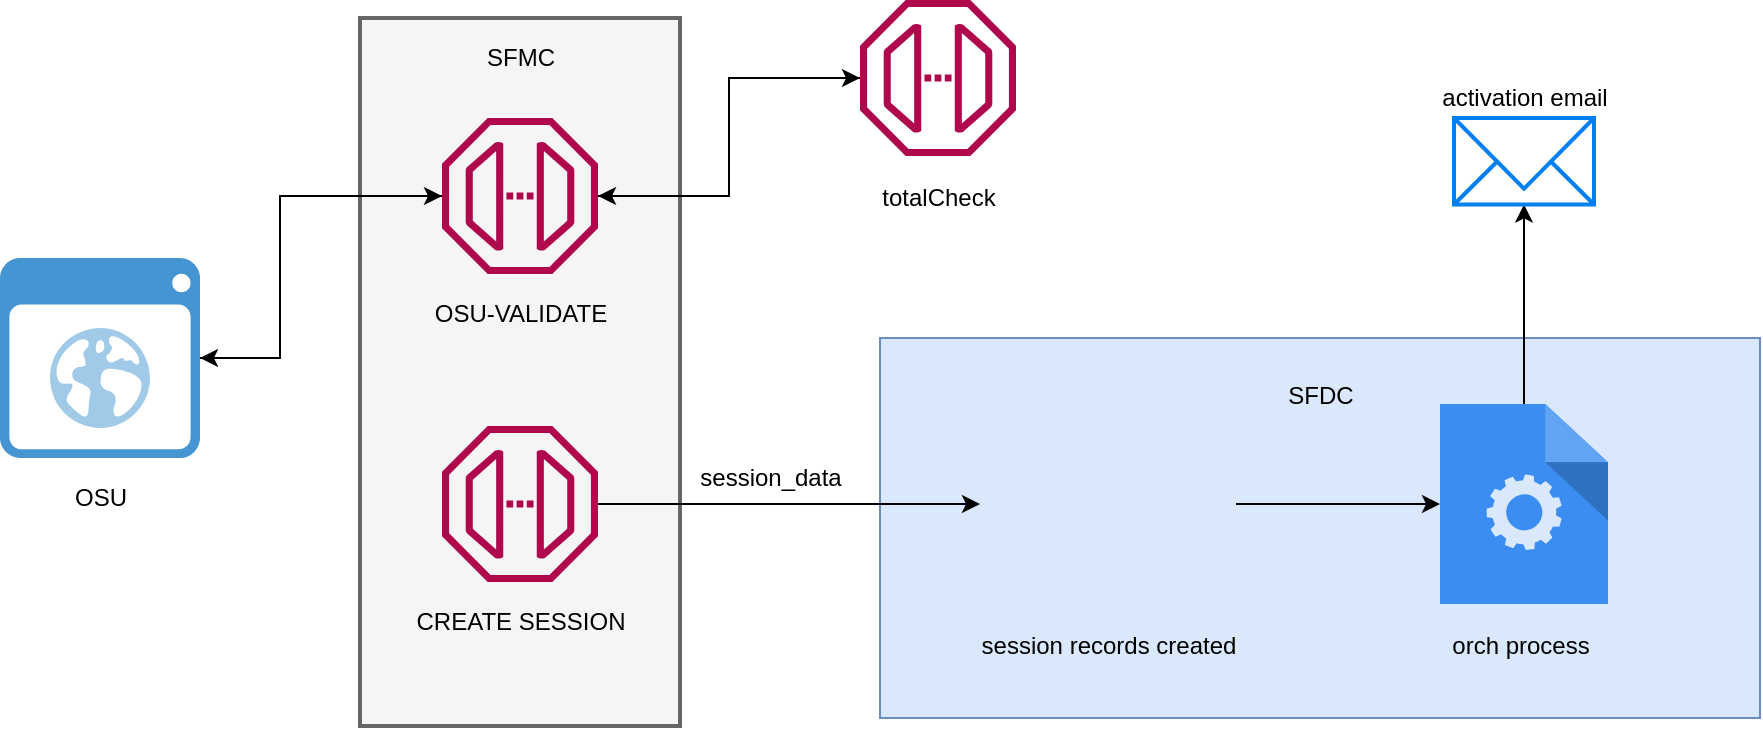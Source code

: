 <mxfile version="16.1.0" type="github">
  <diagram id="Ht1M8jgEwFfnCIfOTk4-" name="Page-1">
    <mxGraphModel dx="1426" dy="946" grid="1" gridSize="10" guides="1" tooltips="1" connect="1" arrows="1" fold="1" page="1" pageScale="1" pageWidth="1169" pageHeight="827" math="0" shadow="0">
      <root>
        <mxCell id="0" />
        <mxCell id="1" parent="0" />
        <mxCell id="2NDLf1Hz4DVKDM8EWIT5-22" value="" style="rounded=0;whiteSpace=wrap;html=1;fillColor=#dae8fc;strokeColor=#6c8ebf;" vertex="1" parent="1">
          <mxGeometry x="500" y="200" width="440" height="190" as="geometry" />
        </mxCell>
        <mxCell id="2NDLf1Hz4DVKDM8EWIT5-9" value="" style="rounded=0;whiteSpace=wrap;html=1;direction=south;fillColor=#f5f5f5;fontColor=#333333;strokeColor=#666666;strokeWidth=2;" vertex="1" parent="1">
          <mxGeometry x="240" y="40" width="160" height="354" as="geometry" />
        </mxCell>
        <mxCell id="2NDLf1Hz4DVKDM8EWIT5-12" style="edgeStyle=orthogonalEdgeStyle;rounded=0;orthogonalLoop=1;jettySize=auto;html=1;" edge="1" parent="1" source="2NDLf1Hz4DVKDM8EWIT5-3" target="2NDLf1Hz4DVKDM8EWIT5-10">
          <mxGeometry relative="1" as="geometry">
            <Array as="points">
              <mxPoint x="200" y="129" />
              <mxPoint x="200" y="210" />
            </Array>
          </mxGeometry>
        </mxCell>
        <mxCell id="2NDLf1Hz4DVKDM8EWIT5-30" style="edgeStyle=orthogonalEdgeStyle;rounded=0;orthogonalLoop=1;jettySize=auto;html=1;" edge="1" parent="1" source="2NDLf1Hz4DVKDM8EWIT5-3" target="2NDLf1Hz4DVKDM8EWIT5-28">
          <mxGeometry relative="1" as="geometry" />
        </mxCell>
        <mxCell id="2NDLf1Hz4DVKDM8EWIT5-3" value="" style="sketch=0;outlineConnect=0;fontColor=#232F3E;gradientColor=none;fillColor=#B0084D;strokeColor=none;dashed=0;verticalLabelPosition=bottom;verticalAlign=top;align=center;html=1;fontSize=12;fontStyle=0;aspect=fixed;pointerEvents=1;shape=mxgraph.aws4.endpoint;" vertex="1" parent="1">
          <mxGeometry x="281" y="90" width="78" height="78" as="geometry" />
        </mxCell>
        <mxCell id="2NDLf1Hz4DVKDM8EWIT5-4" value="OSU-VALIDATE" style="text;html=1;resizable=0;autosize=1;align=center;verticalAlign=middle;points=[];fillColor=none;strokeColor=none;rounded=0;" vertex="1" parent="1">
          <mxGeometry x="270" y="178" width="100" height="20" as="geometry" />
        </mxCell>
        <mxCell id="2NDLf1Hz4DVKDM8EWIT5-16" style="edgeStyle=orthogonalEdgeStyle;rounded=0;orthogonalLoop=1;jettySize=auto;html=1;" edge="1" parent="1" source="2NDLf1Hz4DVKDM8EWIT5-5" target="2NDLf1Hz4DVKDM8EWIT5-15">
          <mxGeometry relative="1" as="geometry" />
        </mxCell>
        <mxCell id="2NDLf1Hz4DVKDM8EWIT5-5" value="" style="sketch=0;outlineConnect=0;fontColor=#232F3E;gradientColor=none;fillColor=#B0084D;strokeColor=none;dashed=0;verticalLabelPosition=bottom;verticalAlign=top;align=center;html=1;fontSize=12;fontStyle=0;aspect=fixed;pointerEvents=1;shape=mxgraph.aws4.endpoint;" vertex="1" parent="1">
          <mxGeometry x="281" y="244" width="78" height="78" as="geometry" />
        </mxCell>
        <mxCell id="2NDLf1Hz4DVKDM8EWIT5-6" value="CREATE SESSION" style="text;html=1;resizable=0;autosize=1;align=center;verticalAlign=middle;points=[];fillColor=none;strokeColor=none;rounded=0;" vertex="1" parent="1">
          <mxGeometry x="260" y="332" width="120" height="20" as="geometry" />
        </mxCell>
        <mxCell id="2NDLf1Hz4DVKDM8EWIT5-11" style="edgeStyle=orthogonalEdgeStyle;rounded=0;orthogonalLoop=1;jettySize=auto;html=1;" edge="1" parent="1" source="2NDLf1Hz4DVKDM8EWIT5-10" target="2NDLf1Hz4DVKDM8EWIT5-3">
          <mxGeometry relative="1" as="geometry">
            <Array as="points">
              <mxPoint x="200" y="210" />
              <mxPoint x="200" y="129" />
            </Array>
          </mxGeometry>
        </mxCell>
        <mxCell id="2NDLf1Hz4DVKDM8EWIT5-10" value="" style="shadow=0;dashed=0;html=1;strokeColor=none;fillColor=#4495D1;labelPosition=center;verticalLabelPosition=bottom;verticalAlign=top;align=center;outlineConnect=0;shape=mxgraph.veeam.2d.web_ui;" vertex="1" parent="1">
          <mxGeometry x="60" y="160" width="100" height="100" as="geometry" />
        </mxCell>
        <mxCell id="2NDLf1Hz4DVKDM8EWIT5-13" value="SFMC" style="text;html=1;resizable=0;autosize=1;align=center;verticalAlign=middle;points=[];fillColor=none;strokeColor=none;rounded=0;" vertex="1" parent="1">
          <mxGeometry x="295" y="50" width="50" height="20" as="geometry" />
        </mxCell>
        <mxCell id="2NDLf1Hz4DVKDM8EWIT5-27" style="edgeStyle=orthogonalEdgeStyle;rounded=0;orthogonalLoop=1;jettySize=auto;html=1;" edge="1" parent="1" source="2NDLf1Hz4DVKDM8EWIT5-14" target="2NDLf1Hz4DVKDM8EWIT5-24">
          <mxGeometry relative="1" as="geometry" />
        </mxCell>
        <mxCell id="2NDLf1Hz4DVKDM8EWIT5-14" value="" style="sketch=0;html=1;aspect=fixed;strokeColor=none;shadow=0;align=center;verticalAlign=top;fillColor=#3B8DF1;shape=mxgraph.gcp2.process" vertex="1" parent="1">
          <mxGeometry x="780" y="233" width="84" height="100" as="geometry" />
        </mxCell>
        <mxCell id="2NDLf1Hz4DVKDM8EWIT5-20" style="edgeStyle=orthogonalEdgeStyle;rounded=0;orthogonalLoop=1;jettySize=auto;html=1;" edge="1" parent="1" source="2NDLf1Hz4DVKDM8EWIT5-15" target="2NDLf1Hz4DVKDM8EWIT5-14">
          <mxGeometry relative="1" as="geometry" />
        </mxCell>
        <mxCell id="2NDLf1Hz4DVKDM8EWIT5-15" value="" style="shape=image;html=1;verticalAlign=top;verticalLabelPosition=bottom;labelBackgroundColor=#ffffff;imageAspect=0;aspect=fixed;image=https://cdn0.iconfinder.com/data/icons/font-awesome-brands-vol-2/640/salesforce-128.png" vertex="1" parent="1">
          <mxGeometry x="550" y="219" width="128" height="128" as="geometry" />
        </mxCell>
        <mxCell id="2NDLf1Hz4DVKDM8EWIT5-17" value="session_data" style="text;html=1;resizable=0;autosize=1;align=center;verticalAlign=middle;points=[];fillColor=none;strokeColor=none;rounded=0;" vertex="1" parent="1">
          <mxGeometry x="400" y="260" width="90" height="20" as="geometry" />
        </mxCell>
        <mxCell id="2NDLf1Hz4DVKDM8EWIT5-19" value="session records created" style="text;html=1;align=center;verticalAlign=middle;resizable=0;points=[];autosize=1;strokeColor=none;fillColor=none;" vertex="1" parent="1">
          <mxGeometry x="544" y="344" width="140" height="20" as="geometry" />
        </mxCell>
        <mxCell id="2NDLf1Hz4DVKDM8EWIT5-21" value="orch process&lt;br&gt;" style="text;html=1;align=center;verticalAlign=middle;resizable=0;points=[];autosize=1;strokeColor=none;fillColor=none;" vertex="1" parent="1">
          <mxGeometry x="780" y="344" width="80" height="20" as="geometry" />
        </mxCell>
        <mxCell id="2NDLf1Hz4DVKDM8EWIT5-23" value="SFDC" style="text;html=1;align=center;verticalAlign=middle;resizable=0;points=[];autosize=1;strokeColor=none;fillColor=none;" vertex="1" parent="1">
          <mxGeometry x="695" y="219" width="50" height="20" as="geometry" />
        </mxCell>
        <mxCell id="2NDLf1Hz4DVKDM8EWIT5-24" value="" style="html=1;verticalLabelPosition=bottom;align=center;labelBackgroundColor=#ffffff;verticalAlign=top;strokeWidth=2;strokeColor=#0080F0;shadow=0;dashed=0;shape=mxgraph.ios7.icons.mail;" vertex="1" parent="1">
          <mxGeometry x="787" y="90" width="70" height="43.25" as="geometry" />
        </mxCell>
        <mxCell id="2NDLf1Hz4DVKDM8EWIT5-25" value="activation email&lt;br&gt;" style="text;html=1;align=center;verticalAlign=middle;resizable=0;points=[];autosize=1;strokeColor=none;fillColor=none;" vertex="1" parent="1">
          <mxGeometry x="772" y="70" width="100" height="20" as="geometry" />
        </mxCell>
        <mxCell id="2NDLf1Hz4DVKDM8EWIT5-31" style="edgeStyle=orthogonalEdgeStyle;rounded=0;orthogonalLoop=1;jettySize=auto;html=1;" edge="1" parent="1" source="2NDLf1Hz4DVKDM8EWIT5-28" target="2NDLf1Hz4DVKDM8EWIT5-3">
          <mxGeometry relative="1" as="geometry" />
        </mxCell>
        <mxCell id="2NDLf1Hz4DVKDM8EWIT5-28" value="" style="sketch=0;outlineConnect=0;fontColor=#232F3E;gradientColor=none;fillColor=#B0084D;strokeColor=none;dashed=0;verticalLabelPosition=bottom;verticalAlign=top;align=center;html=1;fontSize=12;fontStyle=0;aspect=fixed;pointerEvents=1;shape=mxgraph.aws4.endpoint;" vertex="1" parent="1">
          <mxGeometry x="490" y="31" width="78" height="78" as="geometry" />
        </mxCell>
        <mxCell id="2NDLf1Hz4DVKDM8EWIT5-29" value="totalCheck&lt;br&gt;" style="text;html=1;align=center;verticalAlign=middle;resizable=0;points=[];autosize=1;strokeColor=none;fillColor=none;" vertex="1" parent="1">
          <mxGeometry x="494" y="120" width="70" height="20" as="geometry" />
        </mxCell>
        <mxCell id="2NDLf1Hz4DVKDM8EWIT5-32" value="OSU" style="text;html=1;align=center;verticalAlign=middle;resizable=0;points=[];autosize=1;strokeColor=none;fillColor=none;" vertex="1" parent="1">
          <mxGeometry x="90" y="270" width="40" height="20" as="geometry" />
        </mxCell>
      </root>
    </mxGraphModel>
  </diagram>
</mxfile>
